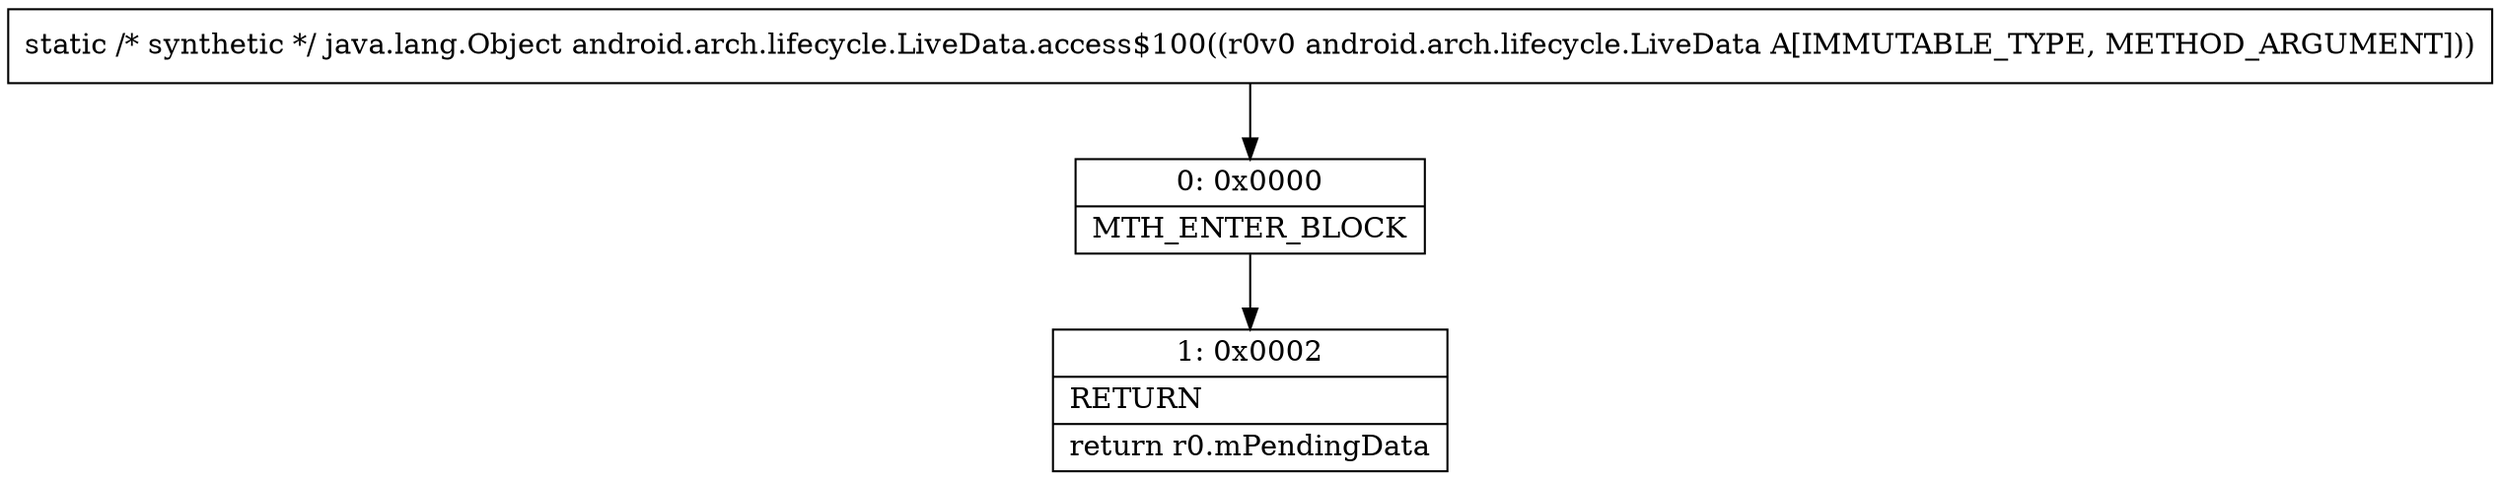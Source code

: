 digraph "CFG forandroid.arch.lifecycle.LiveData.access$100(Landroid\/arch\/lifecycle\/LiveData;)Ljava\/lang\/Object;" {
Node_0 [shape=record,label="{0\:\ 0x0000|MTH_ENTER_BLOCK\l}"];
Node_1 [shape=record,label="{1\:\ 0x0002|RETURN\l|return r0.mPendingData\l}"];
MethodNode[shape=record,label="{static \/* synthetic *\/ java.lang.Object android.arch.lifecycle.LiveData.access$100((r0v0 android.arch.lifecycle.LiveData A[IMMUTABLE_TYPE, METHOD_ARGUMENT])) }"];
MethodNode -> Node_0;
Node_0 -> Node_1;
}


